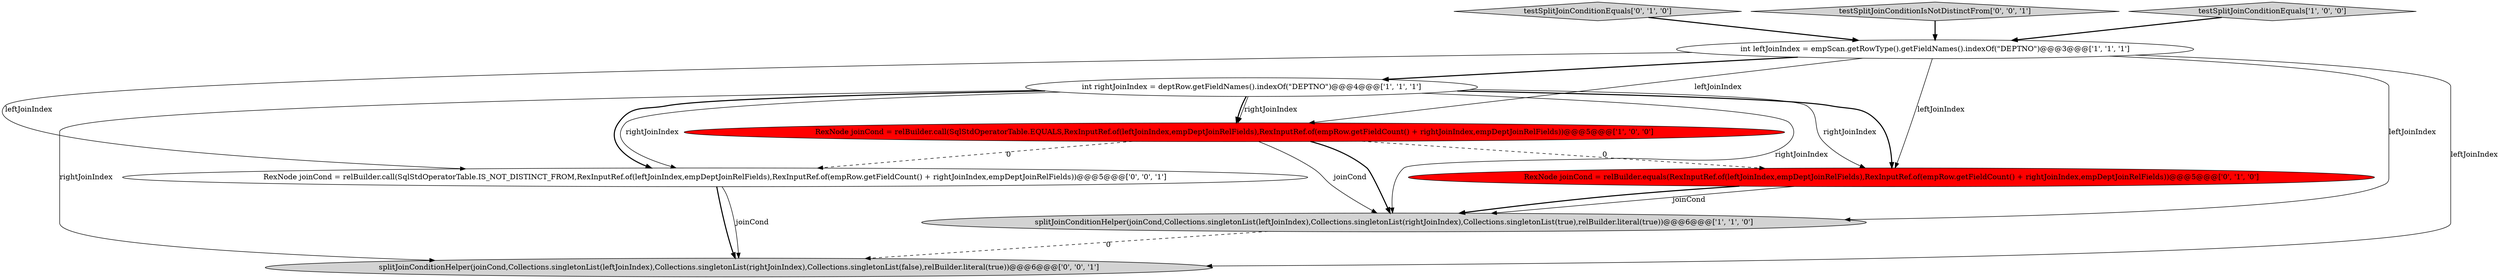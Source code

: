 digraph {
2 [style = filled, label = "splitJoinConditionHelper(joinCond,Collections.singletonList(leftJoinIndex),Collections.singletonList(rightJoinIndex),Collections.singletonList(true),relBuilder.literal(true))@@@6@@@['1', '1', '0']", fillcolor = lightgray, shape = ellipse image = "AAA0AAABBB1BBB"];
0 [style = filled, label = "int rightJoinIndex = deptRow.getFieldNames().indexOf(\"DEPTNO\")@@@4@@@['1', '1', '1']", fillcolor = white, shape = ellipse image = "AAA0AAABBB1BBB"];
8 [style = filled, label = "splitJoinConditionHelper(joinCond,Collections.singletonList(leftJoinIndex),Collections.singletonList(rightJoinIndex),Collections.singletonList(false),relBuilder.literal(true))@@@6@@@['0', '0', '1']", fillcolor = lightgray, shape = ellipse image = "AAA0AAABBB3BBB"];
7 [style = filled, label = "RexNode joinCond = relBuilder.call(SqlStdOperatorTable.IS_NOT_DISTINCT_FROM,RexInputRef.of(leftJoinIndex,empDeptJoinRelFields),RexInputRef.of(empRow.getFieldCount() + rightJoinIndex,empDeptJoinRelFields))@@@5@@@['0', '0', '1']", fillcolor = white, shape = ellipse image = "AAA0AAABBB3BBB"];
5 [style = filled, label = "testSplitJoinConditionEquals['0', '1', '0']", fillcolor = lightgray, shape = diamond image = "AAA0AAABBB2BBB"];
9 [style = filled, label = "testSplitJoinConditionIsNotDistinctFrom['0', '0', '1']", fillcolor = lightgray, shape = diamond image = "AAA0AAABBB3BBB"];
4 [style = filled, label = "testSplitJoinConditionEquals['1', '0', '0']", fillcolor = lightgray, shape = diamond image = "AAA0AAABBB1BBB"];
1 [style = filled, label = "int leftJoinIndex = empScan.getRowType().getFieldNames().indexOf(\"DEPTNO\")@@@3@@@['1', '1', '1']", fillcolor = white, shape = ellipse image = "AAA0AAABBB1BBB"];
3 [style = filled, label = "RexNode joinCond = relBuilder.call(SqlStdOperatorTable.EQUALS,RexInputRef.of(leftJoinIndex,empDeptJoinRelFields),RexInputRef.of(empRow.getFieldCount() + rightJoinIndex,empDeptJoinRelFields))@@@5@@@['1', '0', '0']", fillcolor = red, shape = ellipse image = "AAA1AAABBB1BBB"];
6 [style = filled, label = "RexNode joinCond = relBuilder.equals(RexInputRef.of(leftJoinIndex,empDeptJoinRelFields),RexInputRef.of(empRow.getFieldCount() + rightJoinIndex,empDeptJoinRelFields))@@@5@@@['0', '1', '0']", fillcolor = red, shape = ellipse image = "AAA1AAABBB2BBB"];
0->3 [style = bold, label=""];
1->7 [style = solid, label="leftJoinIndex"];
3->6 [style = dashed, label="0"];
0->2 [style = solid, label="rightJoinIndex"];
0->6 [style = bold, label=""];
3->7 [style = dashed, label="0"];
0->3 [style = solid, label="rightJoinIndex"];
1->6 [style = solid, label="leftJoinIndex"];
0->7 [style = solid, label="rightJoinIndex"];
1->8 [style = solid, label="leftJoinIndex"];
1->0 [style = bold, label=""];
6->2 [style = solid, label="joinCond"];
7->8 [style = bold, label=""];
2->8 [style = dashed, label="0"];
3->2 [style = solid, label="joinCond"];
0->7 [style = bold, label=""];
6->2 [style = bold, label=""];
5->1 [style = bold, label=""];
0->8 [style = solid, label="rightJoinIndex"];
1->2 [style = solid, label="leftJoinIndex"];
0->6 [style = solid, label="rightJoinIndex"];
3->2 [style = bold, label=""];
4->1 [style = bold, label=""];
7->8 [style = solid, label="joinCond"];
9->1 [style = bold, label=""];
1->3 [style = solid, label="leftJoinIndex"];
}
